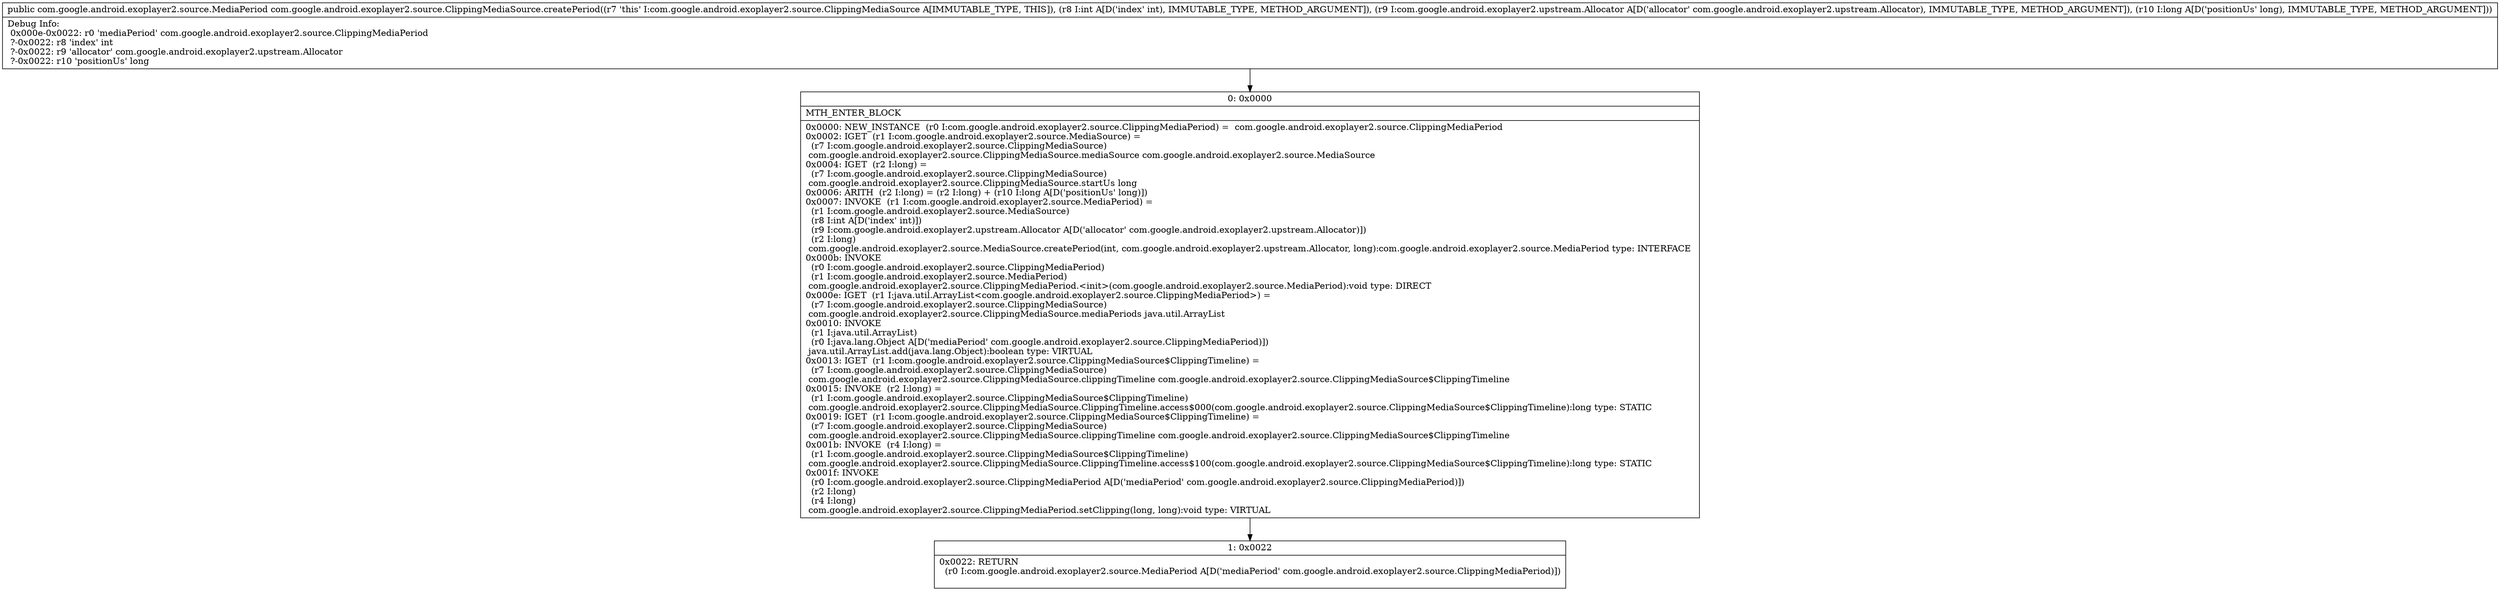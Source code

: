 digraph "CFG forcom.google.android.exoplayer2.source.ClippingMediaSource.createPeriod(ILcom\/google\/android\/exoplayer2\/upstream\/Allocator;J)Lcom\/google\/android\/exoplayer2\/source\/MediaPeriod;" {
Node_0 [shape=record,label="{0\:\ 0x0000|MTH_ENTER_BLOCK\l|0x0000: NEW_INSTANCE  (r0 I:com.google.android.exoplayer2.source.ClippingMediaPeriod) =  com.google.android.exoplayer2.source.ClippingMediaPeriod \l0x0002: IGET  (r1 I:com.google.android.exoplayer2.source.MediaSource) = \l  (r7 I:com.google.android.exoplayer2.source.ClippingMediaSource)\l com.google.android.exoplayer2.source.ClippingMediaSource.mediaSource com.google.android.exoplayer2.source.MediaSource \l0x0004: IGET  (r2 I:long) = \l  (r7 I:com.google.android.exoplayer2.source.ClippingMediaSource)\l com.google.android.exoplayer2.source.ClippingMediaSource.startUs long \l0x0006: ARITH  (r2 I:long) = (r2 I:long) + (r10 I:long A[D('positionUs' long)]) \l0x0007: INVOKE  (r1 I:com.google.android.exoplayer2.source.MediaPeriod) = \l  (r1 I:com.google.android.exoplayer2.source.MediaSource)\l  (r8 I:int A[D('index' int)])\l  (r9 I:com.google.android.exoplayer2.upstream.Allocator A[D('allocator' com.google.android.exoplayer2.upstream.Allocator)])\l  (r2 I:long)\l com.google.android.exoplayer2.source.MediaSource.createPeriod(int, com.google.android.exoplayer2.upstream.Allocator, long):com.google.android.exoplayer2.source.MediaPeriod type: INTERFACE \l0x000b: INVOKE  \l  (r0 I:com.google.android.exoplayer2.source.ClippingMediaPeriod)\l  (r1 I:com.google.android.exoplayer2.source.MediaPeriod)\l com.google.android.exoplayer2.source.ClippingMediaPeriod.\<init\>(com.google.android.exoplayer2.source.MediaPeriod):void type: DIRECT \l0x000e: IGET  (r1 I:java.util.ArrayList\<com.google.android.exoplayer2.source.ClippingMediaPeriod\>) = \l  (r7 I:com.google.android.exoplayer2.source.ClippingMediaSource)\l com.google.android.exoplayer2.source.ClippingMediaSource.mediaPeriods java.util.ArrayList \l0x0010: INVOKE  \l  (r1 I:java.util.ArrayList)\l  (r0 I:java.lang.Object A[D('mediaPeriod' com.google.android.exoplayer2.source.ClippingMediaPeriod)])\l java.util.ArrayList.add(java.lang.Object):boolean type: VIRTUAL \l0x0013: IGET  (r1 I:com.google.android.exoplayer2.source.ClippingMediaSource$ClippingTimeline) = \l  (r7 I:com.google.android.exoplayer2.source.ClippingMediaSource)\l com.google.android.exoplayer2.source.ClippingMediaSource.clippingTimeline com.google.android.exoplayer2.source.ClippingMediaSource$ClippingTimeline \l0x0015: INVOKE  (r2 I:long) = \l  (r1 I:com.google.android.exoplayer2.source.ClippingMediaSource$ClippingTimeline)\l com.google.android.exoplayer2.source.ClippingMediaSource.ClippingTimeline.access$000(com.google.android.exoplayer2.source.ClippingMediaSource$ClippingTimeline):long type: STATIC \l0x0019: IGET  (r1 I:com.google.android.exoplayer2.source.ClippingMediaSource$ClippingTimeline) = \l  (r7 I:com.google.android.exoplayer2.source.ClippingMediaSource)\l com.google.android.exoplayer2.source.ClippingMediaSource.clippingTimeline com.google.android.exoplayer2.source.ClippingMediaSource$ClippingTimeline \l0x001b: INVOKE  (r4 I:long) = \l  (r1 I:com.google.android.exoplayer2.source.ClippingMediaSource$ClippingTimeline)\l com.google.android.exoplayer2.source.ClippingMediaSource.ClippingTimeline.access$100(com.google.android.exoplayer2.source.ClippingMediaSource$ClippingTimeline):long type: STATIC \l0x001f: INVOKE  \l  (r0 I:com.google.android.exoplayer2.source.ClippingMediaPeriod A[D('mediaPeriod' com.google.android.exoplayer2.source.ClippingMediaPeriod)])\l  (r2 I:long)\l  (r4 I:long)\l com.google.android.exoplayer2.source.ClippingMediaPeriod.setClipping(long, long):void type: VIRTUAL \l}"];
Node_1 [shape=record,label="{1\:\ 0x0022|0x0022: RETURN  \l  (r0 I:com.google.android.exoplayer2.source.MediaPeriod A[D('mediaPeriod' com.google.android.exoplayer2.source.ClippingMediaPeriod)])\l \l}"];
MethodNode[shape=record,label="{public com.google.android.exoplayer2.source.MediaPeriod com.google.android.exoplayer2.source.ClippingMediaSource.createPeriod((r7 'this' I:com.google.android.exoplayer2.source.ClippingMediaSource A[IMMUTABLE_TYPE, THIS]), (r8 I:int A[D('index' int), IMMUTABLE_TYPE, METHOD_ARGUMENT]), (r9 I:com.google.android.exoplayer2.upstream.Allocator A[D('allocator' com.google.android.exoplayer2.upstream.Allocator), IMMUTABLE_TYPE, METHOD_ARGUMENT]), (r10 I:long A[D('positionUs' long), IMMUTABLE_TYPE, METHOD_ARGUMENT]))  | Debug Info:\l  0x000e\-0x0022: r0 'mediaPeriod' com.google.android.exoplayer2.source.ClippingMediaPeriod\l  ?\-0x0022: r8 'index' int\l  ?\-0x0022: r9 'allocator' com.google.android.exoplayer2.upstream.Allocator\l  ?\-0x0022: r10 'positionUs' long\l}"];
MethodNode -> Node_0;
Node_0 -> Node_1;
}

